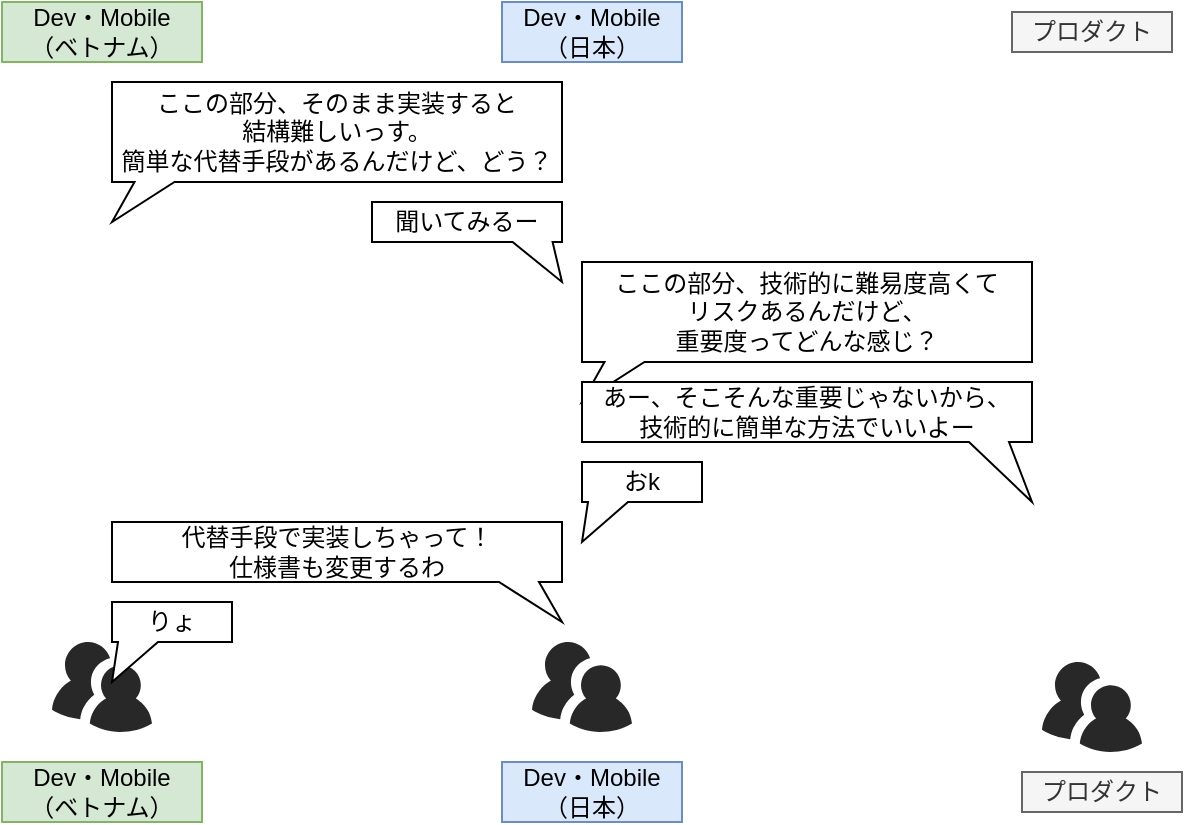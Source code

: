 <mxfile version="22.1.5" type="device">
  <diagram name="ページ1" id="9ssscoNkT--zj7rhmOJh">
    <mxGraphModel dx="887" dy="564" grid="1" gridSize="10" guides="1" tooltips="1" connect="1" arrows="1" fold="1" page="1" pageScale="1" pageWidth="827" pageHeight="1169" math="0" shadow="0">
      <root>
        <mxCell id="0" />
        <mxCell id="1" parent="0" />
        <mxCell id="ei3zQxrxWijMxOkJ_b1_-6" value="" style="verticalLabelPosition=bottom;sketch=0;html=1;fillColor=#282828;strokeColor=none;verticalAlign=top;pointerEvents=1;align=center;shape=mxgraph.cisco_safe.people_places_things_icons.icon9;" vertex="1" parent="1">
          <mxGeometry x="275" y="330" width="50" height="45" as="geometry" />
        </mxCell>
        <mxCell id="ei3zQxrxWijMxOkJ_b1_-7" value="" style="verticalLabelPosition=bottom;sketch=0;html=1;fillColor=#282828;strokeColor=none;verticalAlign=top;pointerEvents=1;align=center;shape=mxgraph.cisco_safe.people_places_things_icons.icon9;" vertex="1" parent="1">
          <mxGeometry x="530" y="340" width="50" height="45" as="geometry" />
        </mxCell>
        <mxCell id="ei3zQxrxWijMxOkJ_b1_-8" value="ここの部分、技術的に難易度高くて&lt;br&gt;リスクあるんだけど、&lt;br&gt;重要度ってどんな感じ？" style="shape=callout;whiteSpace=wrap;html=1;perimeter=calloutPerimeter;position2=0;size=20;position=0.05;" vertex="1" parent="1">
          <mxGeometry x="300" y="140" width="225" height="70" as="geometry" />
        </mxCell>
        <mxCell id="ei3zQxrxWijMxOkJ_b1_-9" value="あー、そこそんな重要じゃないから、&lt;br&gt;技術的に簡単な方法でいいよー" style="shape=callout;whiteSpace=wrap;html=1;perimeter=calloutPerimeter;size=30;position=0.86;position2=1;" vertex="1" parent="1">
          <mxGeometry x="300" y="200" width="225" height="60" as="geometry" />
        </mxCell>
        <mxCell id="ei3zQxrxWijMxOkJ_b1_-10" value="おk" style="shape=callout;whiteSpace=wrap;html=1;perimeter=calloutPerimeter;position2=0;size=20;position=0.05;" vertex="1" parent="1">
          <mxGeometry x="300" y="240" width="60" height="40" as="geometry" />
        </mxCell>
        <mxCell id="ei3zQxrxWijMxOkJ_b1_-11" value="Dev・Mobile&lt;br&gt;（日本）" style="rounded=0;whiteSpace=wrap;html=1;fillColor=#dae8fc;strokeColor=#6c8ebf;" vertex="1" parent="1">
          <mxGeometry x="260" y="390" width="90" height="30" as="geometry" />
        </mxCell>
        <mxCell id="ei3zQxrxWijMxOkJ_b1_-12" value="プロダクト" style="rounded=0;whiteSpace=wrap;html=1;fillColor=#f5f5f5;strokeColor=#666666;fontColor=#333333;" vertex="1" parent="1">
          <mxGeometry x="520" y="395" width="80" height="20" as="geometry" />
        </mxCell>
        <mxCell id="ei3zQxrxWijMxOkJ_b1_-13" value="" style="verticalLabelPosition=bottom;sketch=0;html=1;fillColor=#282828;strokeColor=none;verticalAlign=top;pointerEvents=1;align=center;shape=mxgraph.cisco_safe.people_places_things_icons.icon9;" vertex="1" parent="1">
          <mxGeometry x="35" y="330" width="50" height="45" as="geometry" />
        </mxCell>
        <mxCell id="ei3zQxrxWijMxOkJ_b1_-14" value="Dev・Mobile&lt;br&gt;（ベトナム）" style="rounded=0;whiteSpace=wrap;html=1;fillColor=#d5e8d4;strokeColor=#82b366;" vertex="1" parent="1">
          <mxGeometry x="10" y="390" width="100" height="30" as="geometry" />
        </mxCell>
        <mxCell id="ei3zQxrxWijMxOkJ_b1_-15" value="ここの部分、そのまま実装すると&lt;br&gt;結構難しいっす。&lt;br&gt;簡単な代替手段があるんだけど、どう？" style="shape=callout;whiteSpace=wrap;html=1;perimeter=calloutPerimeter;position2=0;size=20;position=0.05;" vertex="1" parent="1">
          <mxGeometry x="65" y="50" width="225" height="70" as="geometry" />
        </mxCell>
        <mxCell id="ei3zQxrxWijMxOkJ_b1_-16" value="代替手段で実装しちゃって！&lt;br&gt;仕様書も変更するわ" style="shape=callout;whiteSpace=wrap;html=1;perimeter=calloutPerimeter;position2=1;size=20;position=0.86;" vertex="1" parent="1">
          <mxGeometry x="65" y="270" width="225" height="50" as="geometry" />
        </mxCell>
        <mxCell id="ei3zQxrxWijMxOkJ_b1_-17" value="聞いてみるー" style="shape=callout;whiteSpace=wrap;html=1;perimeter=calloutPerimeter;position2=1;size=20;position=0.74;" vertex="1" parent="1">
          <mxGeometry x="195" y="110" width="95" height="40" as="geometry" />
        </mxCell>
        <mxCell id="ei3zQxrxWijMxOkJ_b1_-18" value="りょ" style="shape=callout;whiteSpace=wrap;html=1;perimeter=calloutPerimeter;position2=0;size=20;position=0.05;" vertex="1" parent="1">
          <mxGeometry x="65" y="310" width="60" height="40" as="geometry" />
        </mxCell>
        <mxCell id="ei3zQxrxWijMxOkJ_b1_-19" value="Dev・Mobile&lt;br&gt;（ベトナム）" style="rounded=0;whiteSpace=wrap;html=1;fillColor=#d5e8d4;strokeColor=#82b366;" vertex="1" parent="1">
          <mxGeometry x="10" y="10" width="100" height="30" as="geometry" />
        </mxCell>
        <mxCell id="ei3zQxrxWijMxOkJ_b1_-20" value="Dev・Mobile&lt;br&gt;（日本）" style="rounded=0;whiteSpace=wrap;html=1;fillColor=#dae8fc;strokeColor=#6c8ebf;" vertex="1" parent="1">
          <mxGeometry x="260" y="10" width="90" height="30" as="geometry" />
        </mxCell>
        <mxCell id="ei3zQxrxWijMxOkJ_b1_-21" value="プロダクト" style="rounded=0;whiteSpace=wrap;html=1;fillColor=#f5f5f5;strokeColor=#666666;fontColor=#333333;" vertex="1" parent="1">
          <mxGeometry x="515" y="15" width="80" height="20" as="geometry" />
        </mxCell>
      </root>
    </mxGraphModel>
  </diagram>
</mxfile>
